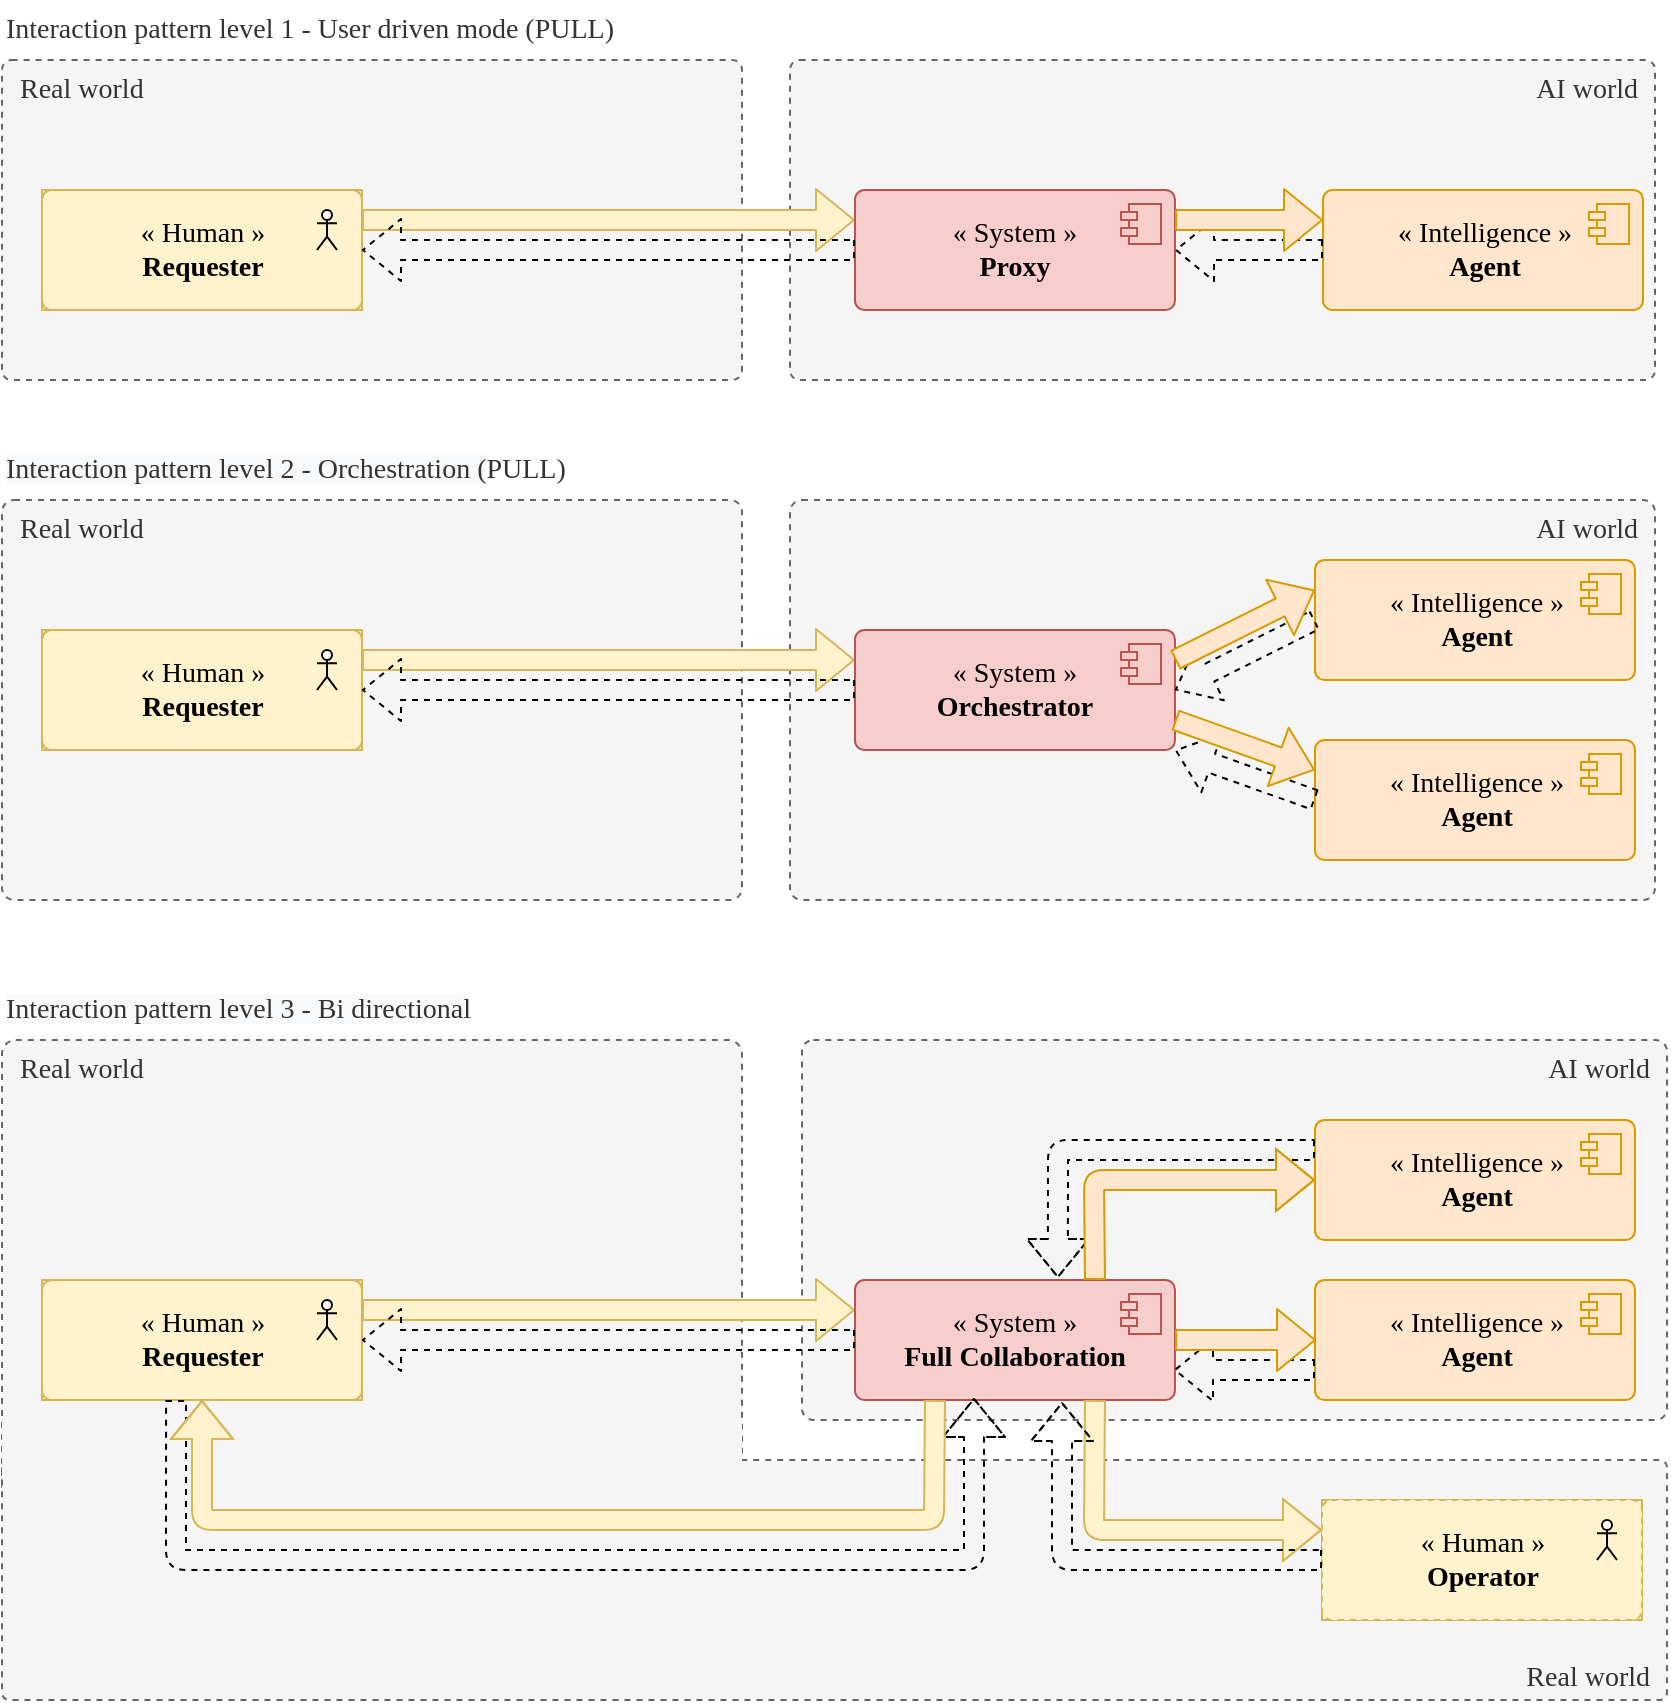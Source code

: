 <mxfile version="14.1.8" type="device"><diagram id="a-CaedanU1fa_GDUMsFC" name="Interaction level Human vs Machine"><mxGraphModel dx="1018" dy="687" grid="1" gridSize="10" guides="1" tooltips="1" connect="1" arrows="1" fold="1" page="1" pageScale="1" pageWidth="827" pageHeight="1169" math="0" shadow="0"><root><mxCell id="0"/><mxCell id="1" parent="0"/><mxCell id="GWrzijJ7edxngt3WK4G--118" value="AI world&amp;nbsp;&amp;nbsp;" style="rounded=1;whiteSpace=wrap;html=1;dashed=1;verticalAlign=top;align=right;fontSize=14;fontFamily=Lexend;arcSize=3;fontSource=https%3A%2F%2Ffonts.googleapis.com%2Fcss%3Ffamily%3DLexend;fillColor=#f5f5f5;strokeColor=#666666;fontColor=#333333;" vertex="1" parent="1"><mxGeometry x="414" y="270" width="432.51" height="200" as="geometry"/></mxCell><mxCell id="GWrzijJ7edxngt3WK4G--114" value="&lt;span&gt;&amp;nbsp; Real world&amp;nbsp;&amp;nbsp;&lt;/span&gt;" style="rounded=1;whiteSpace=wrap;html=1;dashed=1;verticalAlign=top;align=left;fontSize=14;fontFamily=Lexend;arcSize=3;fontSource=https%3A%2F%2Ffonts.googleapis.com%2Fcss%3Ffamily%3DLexend;fillColor=#f5f5f5;strokeColor=#666666;fontColor=#333333;" vertex="1" parent="1"><mxGeometry x="20" y="270" width="370" height="200" as="geometry"/></mxCell><mxCell id="GWrzijJ7edxngt3WK4G--112" value="&lt;span&gt;&amp;nbsp; Real world&amp;nbsp;&amp;nbsp;&lt;/span&gt;" style="rounded=1;whiteSpace=wrap;html=1;dashed=1;verticalAlign=top;align=left;fontSize=14;fontFamily=Lexend;arcSize=3;fontSource=https%3A%2F%2Ffonts.googleapis.com%2Fcss%3Ffamily%3DLexend;fillColor=#f5f5f5;strokeColor=#666666;fontColor=#333333;" vertex="1" parent="1"><mxGeometry x="20" y="540" width="370" height="230" as="geometry"/></mxCell><mxCell id="GWrzijJ7edxngt3WK4G--111" value="AI world&amp;nbsp;&amp;nbsp;" style="rounded=1;whiteSpace=wrap;html=1;dashed=1;verticalAlign=top;align=right;fontSize=14;fontFamily=Lexend;arcSize=3;fontSource=https%3A%2F%2Ffonts.googleapis.com%2Fcss%3Ffamily%3DLexend;fillColor=#f5f5f5;strokeColor=#666666;fontColor=#333333;" vertex="1" parent="1"><mxGeometry x="420" y="540" width="432.51" height="190" as="geometry"/></mxCell><mxCell id="GWrzijJ7edxngt3WK4G--1" value="Real world&amp;nbsp;&amp;nbsp;" style="rounded=1;whiteSpace=wrap;html=1;dashed=1;verticalAlign=bottom;align=right;fontSize=14;fontFamily=Lexend;arcSize=3;fontSource=https%3A%2F%2Ffonts.googleapis.com%2Fcss%3Ffamily%3DLexend;fillColor=#f5f5f5;strokeColor=#666666;fontColor=#333333;" vertex="1" parent="1"><mxGeometry x="20" y="750" width="832.51" height="120" as="geometry"/></mxCell><mxCell id="GWrzijJ7edxngt3WK4G--64" value="" style="group;fillColor=#fff2cc;strokeColor=#d6b656;" vertex="1" connectable="0" parent="1"><mxGeometry x="680" y="770" width="160" height="60" as="geometry"/></mxCell><mxCell id="GWrzijJ7edxngt3WK4G--65" value="« Human »&lt;br style=&quot;font-size: 14px&quot;&gt;&lt;b style=&quot;font-size: 14px&quot;&gt;Operator&lt;/b&gt;" style="html=1;dropTarget=0;fontSize=14;fontFamily=Cabin;rounded=1;arcSize=8;fontSource=https%3A%2F%2Ffonts.googleapis.com%2Fcss%3Ffamily%3DCabin;dashed=1;fillColor=#fff2cc;strokeColor=#d6b656;" vertex="1" parent="GWrzijJ7edxngt3WK4G--64"><mxGeometry width="160" height="60" as="geometry"/></mxCell><mxCell id="GWrzijJ7edxngt3WK4G--66" value="" style="shape=umlActor;verticalLabelPosition=bottom;verticalAlign=top;html=1;outlineConnect=0;align=right;" vertex="1" parent="GWrzijJ7edxngt3WK4G--64"><mxGeometry x="137.5" y="10" width="10" height="20" as="geometry"/></mxCell><mxCell id="GWrzijJ7edxngt3WK4G--72" value="" style="shape=flexArrow;endArrow=classic;html=1;strokeWidth=1;strokeColor=#d6b656;fontSize=14;fontFamily=Cabin;fillColor=#fff2cc;fontSource=https%3A%2F%2Ffonts.googleapis.com%2Fcss%3Ffamily%3DCabin;entryX=0;entryY=0.25;entryDx=0;entryDy=0;exitX=1;exitY=0.25;exitDx=0;exitDy=0;" edge="1" parent="1" source="GWrzijJ7edxngt3WK4G--78" target="GWrzijJ7edxngt3WK4G--75"><mxGeometry width="50" height="50" relative="1" as="geometry"><mxPoint x="350" y="345" as="sourcePoint"/><mxPoint x="910" y="635" as="targetPoint"/><Array as="points"/></mxGeometry></mxCell><mxCell id="GWrzijJ7edxngt3WK4G--73" value="« Intelligence »&lt;br style=&quot;font-size: 14px&quot;&gt;&lt;b&gt;Agent&lt;/b&gt;" style="html=1;dropTarget=0;fontSize=14;fontFamily=Cabin;rounded=1;arcSize=8;fontSource=https%3A%2F%2Ffonts.googleapis.com%2Fcss%3Ffamily%3DCabin;fillColor=#ffe6cc;strokeColor=#d79b00;" vertex="1" parent="1"><mxGeometry x="676.5" y="300" width="160" height="60" as="geometry"/></mxCell><mxCell id="GWrzijJ7edxngt3WK4G--74" value="" style="shape=component;jettyWidth=8;jettyHeight=4;fontSize=14;fontFamily=Cabin;fontSource=https%3A%2F%2Ffonts.googleapis.com%2Fcss%3Ffamily%3DCabin;fillColor=#ffe6cc;strokeColor=#d79b00;" vertex="1" parent="GWrzijJ7edxngt3WK4G--73"><mxGeometry x="1" width="20" height="20" relative="1" as="geometry"><mxPoint x="-27" y="7" as="offset"/></mxGeometry></mxCell><mxCell id="GWrzijJ7edxngt3WK4G--75" value="« System »&lt;br style=&quot;font-size: 14px&quot;&gt;&lt;b style=&quot;font-size: 14px&quot;&gt;Orchestrator&lt;/b&gt;" style="html=1;dropTarget=0;fontSize=14;fontFamily=Cabin;rounded=1;arcSize=8;fontSource=https%3A%2F%2Ffonts.googleapis.com%2Fcss%3Ffamily%3DCabin;fillColor=#f8cecc;strokeColor=#b85450;" vertex="1" parent="1"><mxGeometry x="446.49" y="335" width="160" height="60" as="geometry"/></mxCell><mxCell id="GWrzijJ7edxngt3WK4G--76" value="" style="shape=component;jettyWidth=8;jettyHeight=4;fontSize=14;fontFamily=Cabin;fontSource=https%3A%2F%2Ffonts.googleapis.com%2Fcss%3Ffamily%3DCabin;fillColor=#f8cecc;strokeColor=#b85450;" vertex="1" parent="GWrzijJ7edxngt3WK4G--75"><mxGeometry x="1" width="20" height="20" relative="1" as="geometry"><mxPoint x="-27" y="7" as="offset"/></mxGeometry></mxCell><mxCell id="GWrzijJ7edxngt3WK4G--77" value="" style="group;fillColor=#fff2cc;strokeColor=#d6b656;" vertex="1" connectable="0" parent="1"><mxGeometry x="40" y="335" width="160" height="60" as="geometry"/></mxCell><mxCell id="GWrzijJ7edxngt3WK4G--78" value="« Human »&lt;br style=&quot;font-size: 14px&quot;&gt;&lt;b style=&quot;font-size: 14px&quot;&gt;Requester&lt;/b&gt;" style="html=1;dropTarget=0;fontSize=14;fontFamily=Cabin;rounded=1;arcSize=8;fontSource=https%3A%2F%2Ffonts.googleapis.com%2Fcss%3Ffamily%3DCabin;fillColor=#fff2cc;strokeColor=#d6b656;" vertex="1" parent="GWrzijJ7edxngt3WK4G--77"><mxGeometry width="160" height="60" as="geometry"/></mxCell><mxCell id="GWrzijJ7edxngt3WK4G--79" value="" style="shape=umlActor;verticalLabelPosition=bottom;verticalAlign=top;html=1;outlineConnect=0;align=right;" vertex="1" parent="GWrzijJ7edxngt3WK4G--77"><mxGeometry x="137.5" y="10" width="10" height="20" as="geometry"/></mxCell><mxCell id="GWrzijJ7edxngt3WK4G--82" value="" style="shape=flexArrow;endArrow=classic;html=1;strokeWidth=1;fontSize=14;fontFamily=Cabin;fontSource=https%3A%2F%2Ffonts.googleapis.com%2Fcss%3Ffamily%3DCabin;dashed=1;entryX=1;entryY=0.5;entryDx=0;entryDy=0;exitX=0;exitY=0.5;exitDx=0;exitDy=0;" edge="1" parent="1" source="GWrzijJ7edxngt3WK4G--75" target="GWrzijJ7edxngt3WK4G--78"><mxGeometry width="50" height="50" relative="1" as="geometry"><mxPoint x="210" y="525" as="sourcePoint"/><mxPoint x="456.49" y="525" as="targetPoint"/><Array as="points"/></mxGeometry></mxCell><mxCell id="GWrzijJ7edxngt3WK4G--83" value="" style="shape=flexArrow;endArrow=classic;html=1;strokeWidth=1;fontSize=14;fontFamily=Cabin;fontSource=https%3A%2F%2Ffonts.googleapis.com%2Fcss%3Ffamily%3DCabin;dashed=1;exitX=0;exitY=0.5;exitDx=0;exitDy=0;entryX=1;entryY=0.5;entryDx=0;entryDy=0;" edge="1" parent="1" source="GWrzijJ7edxngt3WK4G--73" target="GWrzijJ7edxngt3WK4G--75"><mxGeometry width="50" height="50" relative="1" as="geometry"><mxPoint x="456.49" y="385" as="sourcePoint"/><mxPoint x="610" y="375" as="targetPoint"/><Array as="points"/></mxGeometry></mxCell><mxCell id="GWrzijJ7edxngt3WK4G--84" value="« Intelligence »&lt;br style=&quot;font-size: 14px&quot;&gt;&lt;b&gt;Agent&lt;/b&gt;" style="html=1;dropTarget=0;fontSize=14;fontFamily=Cabin;rounded=1;arcSize=8;fontSource=https%3A%2F%2Ffonts.googleapis.com%2Fcss%3Ffamily%3DCabin;fillColor=#ffe6cc;strokeColor=#d79b00;" vertex="1" parent="1"><mxGeometry x="676.5" y="390" width="160" height="60" as="geometry"/></mxCell><mxCell id="GWrzijJ7edxngt3WK4G--85" value="" style="shape=component;jettyWidth=8;jettyHeight=4;fontSize=14;fontFamily=Cabin;fontSource=https%3A%2F%2Ffonts.googleapis.com%2Fcss%3Ffamily%3DCabin;fillColor=#ffe6cc;strokeColor=#d79b00;" vertex="1" parent="GWrzijJ7edxngt3WK4G--84"><mxGeometry x="1" width="20" height="20" relative="1" as="geometry"><mxPoint x="-27" y="7" as="offset"/></mxGeometry></mxCell><mxCell id="GWrzijJ7edxngt3WK4G--87" value="" style="shape=flexArrow;endArrow=classic;html=1;strokeWidth=1;fontSize=14;fontFamily=Cabin;fontSource=https%3A%2F%2Ffonts.googleapis.com%2Fcss%3Ffamily%3DCabin;dashed=1;exitX=0;exitY=0.5;exitDx=0;exitDy=0;entryX=1;entryY=1;entryDx=0;entryDy=0;" edge="1" parent="1" source="GWrzijJ7edxngt3WK4G--84" target="GWrzijJ7edxngt3WK4G--75"><mxGeometry width="50" height="50" relative="1" as="geometry"><mxPoint x="456.49" y="425" as="sourcePoint"/><mxPoint x="606.49" y="415" as="targetPoint"/><Array as="points"/></mxGeometry></mxCell><mxCell id="GWrzijJ7edxngt3WK4G--81" value="" style="shape=flexArrow;endArrow=classic;html=1;strokeWidth=1;strokeColor=#d79b00;fontSize=14;fontFamily=Cabin;fillColor=#ffe6cc;fontSource=https%3A%2F%2Ffonts.googleapis.com%2Fcss%3Ffamily%3DCabin;entryX=0;entryY=0.25;entryDx=0;entryDy=0;exitX=1;exitY=0.25;exitDx=0;exitDy=0;" edge="1" parent="1" source="GWrzijJ7edxngt3WK4G--75" target="GWrzijJ7edxngt3WK4G--73"><mxGeometry width="50" height="50" relative="1" as="geometry"><mxPoint x="210" y="370" as="sourcePoint"/><mxPoint x="456.49" y="370" as="targetPoint"/><Array as="points"/></mxGeometry></mxCell><mxCell id="GWrzijJ7edxngt3WK4G--86" value="" style="shape=flexArrow;endArrow=classic;html=1;strokeWidth=1;strokeColor=#d79b00;fontSize=14;fontFamily=Cabin;fillColor=#ffe6cc;fontSource=https%3A%2F%2Ffonts.googleapis.com%2Fcss%3Ffamily%3DCabin;entryX=0;entryY=0.25;entryDx=0;entryDy=0;exitX=1;exitY=0.75;exitDx=0;exitDy=0;" edge="1" parent="1" target="GWrzijJ7edxngt3WK4G--84" source="GWrzijJ7edxngt3WK4G--75"><mxGeometry width="50" height="50" relative="1" as="geometry"><mxPoint x="606.49" y="385" as="sourcePoint"/><mxPoint x="456.49" y="410" as="targetPoint"/><Array as="points"/></mxGeometry></mxCell><mxCell id="GWrzijJ7edxngt3WK4G--88" value="&lt;span style=&quot;color: rgb(51 , 51 , 51) ; font-family: &amp;#34;lexend&amp;#34; ; font-size: 14px ; font-style: normal ; font-weight: 400 ; letter-spacing: normal ; text-align: right ; text-indent: 0px ; text-transform: none ; word-spacing: 0px ; background-color: rgb(248 , 249 , 250) ; display: inline ; float: none&quot;&gt;Interaction pattern level 2 - Orchestration (&lt;/span&gt;&lt;span style=&quot;color: rgb(51 , 51 , 51) ; font-family: &amp;#34;lexend&amp;#34; ; font-size: 14px ; text-align: right&quot;&gt;PULL)&lt;/span&gt;" style="text;whiteSpace=wrap;html=1;" vertex="1" parent="1"><mxGeometry x="20" y="240" width="480" height="30" as="geometry"/></mxCell><mxCell id="GWrzijJ7edxngt3WK4G--89" value="" style="shape=flexArrow;endArrow=classic;html=1;strokeWidth=1;strokeColor=#d6b656;fontSize=14;fontFamily=Cabin;fillColor=#fff2cc;fontSource=https%3A%2F%2Ffonts.googleapis.com%2Fcss%3Ffamily%3DCabin;entryX=0;entryY=0.25;entryDx=0;entryDy=0;exitX=1;exitY=0.25;exitDx=0;exitDy=0;" edge="1" parent="1" source="GWrzijJ7edxngt3WK4G--95" target="GWrzijJ7edxngt3WK4G--92"><mxGeometry width="50" height="50" relative="1" as="geometry"><mxPoint x="350" y="670" as="sourcePoint"/><mxPoint x="910" y="960" as="targetPoint"/><Array as="points"/></mxGeometry></mxCell><mxCell id="GWrzijJ7edxngt3WK4G--90" value="« Intelligence »&lt;br style=&quot;font-size: 14px&quot;&gt;&lt;b&gt;Agent&lt;/b&gt;" style="html=1;dropTarget=0;fontSize=14;fontFamily=Cabin;rounded=1;arcSize=8;fontSource=https%3A%2F%2Ffonts.googleapis.com%2Fcss%3Ffamily%3DCabin;fillColor=#ffe6cc;strokeColor=#d79b00;" vertex="1" parent="1"><mxGeometry x="676.5" y="580" width="160" height="60" as="geometry"/></mxCell><mxCell id="GWrzijJ7edxngt3WK4G--91" value="" style="shape=component;jettyWidth=8;jettyHeight=4;fontSize=14;fontFamily=Cabin;fontSource=https%3A%2F%2Ffonts.googleapis.com%2Fcss%3Ffamily%3DCabin;fillColor=#ffe6cc;strokeColor=#d79b00;" vertex="1" parent="GWrzijJ7edxngt3WK4G--90"><mxGeometry x="1" width="20" height="20" relative="1" as="geometry"><mxPoint x="-27" y="7" as="offset"/></mxGeometry></mxCell><mxCell id="GWrzijJ7edxngt3WK4G--92" value="« System »&lt;br style=&quot;font-size: 14px&quot;&gt;&lt;b style=&quot;font-size: 14px&quot;&gt;Full Collaboration&lt;/b&gt;" style="html=1;dropTarget=0;fontSize=14;fontFamily=Cabin;rounded=1;arcSize=8;fontSource=https%3A%2F%2Ffonts.googleapis.com%2Fcss%3Ffamily%3DCabin;fillColor=#f8cecc;strokeColor=#b85450;" vertex="1" parent="1"><mxGeometry x="446.49" y="660" width="160" height="60" as="geometry"/></mxCell><mxCell id="GWrzijJ7edxngt3WK4G--93" value="" style="shape=component;jettyWidth=8;jettyHeight=4;fontSize=14;fontFamily=Cabin;fontSource=https%3A%2F%2Ffonts.googleapis.com%2Fcss%3Ffamily%3DCabin;fillColor=#f8cecc;strokeColor=#b85450;" vertex="1" parent="GWrzijJ7edxngt3WK4G--92"><mxGeometry x="1" width="20" height="20" relative="1" as="geometry"><mxPoint x="-27" y="7" as="offset"/></mxGeometry></mxCell><mxCell id="GWrzijJ7edxngt3WK4G--94" value="" style="group;fillColor=#fff2cc;strokeColor=#d6b656;" vertex="1" connectable="0" parent="1"><mxGeometry x="40" y="660" width="160" height="60" as="geometry"/></mxCell><mxCell id="GWrzijJ7edxngt3WK4G--95" value="« Human »&lt;br style=&quot;font-size: 14px&quot;&gt;&lt;b style=&quot;font-size: 14px&quot;&gt;Requester&lt;/b&gt;" style="html=1;dropTarget=0;fontSize=14;fontFamily=Cabin;rounded=1;arcSize=8;fontSource=https%3A%2F%2Ffonts.googleapis.com%2Fcss%3Ffamily%3DCabin;fillColor=#fff2cc;strokeColor=#d6b656;" vertex="1" parent="GWrzijJ7edxngt3WK4G--94"><mxGeometry width="160" height="60" as="geometry"/></mxCell><mxCell id="GWrzijJ7edxngt3WK4G--96" value="" style="shape=umlActor;verticalLabelPosition=bottom;verticalAlign=top;html=1;outlineConnect=0;align=right;" vertex="1" parent="GWrzijJ7edxngt3WK4G--94"><mxGeometry x="137.5" y="10" width="10" height="20" as="geometry"/></mxCell><mxCell id="GWrzijJ7edxngt3WK4G--97" value="" style="shape=flexArrow;endArrow=classic;html=1;strokeWidth=1;fontSize=14;fontFamily=Cabin;fontSource=https%3A%2F%2Ffonts.googleapis.com%2Fcss%3Ffamily%3DCabin;dashed=1;entryX=1;entryY=0.5;entryDx=0;entryDy=0;exitX=0;exitY=0.5;exitDx=0;exitDy=0;" edge="1" parent="1" source="GWrzijJ7edxngt3WK4G--92" target="GWrzijJ7edxngt3WK4G--95"><mxGeometry width="50" height="50" relative="1" as="geometry"><mxPoint x="210" y="850" as="sourcePoint"/><mxPoint x="456.49" y="850" as="targetPoint"/><Array as="points"/></mxGeometry></mxCell><mxCell id="GWrzijJ7edxngt3WK4G--98" value="" style="shape=flexArrow;endArrow=classic;html=1;strokeWidth=1;fontSize=14;fontFamily=Cabin;fontSource=https%3A%2F%2Ffonts.googleapis.com%2Fcss%3Ffamily%3DCabin;dashed=1;exitX=0;exitY=0.25;exitDx=0;exitDy=0;entryX=0.634;entryY=-0.017;entryDx=0;entryDy=0;entryPerimeter=0;" edge="1" parent="1" source="GWrzijJ7edxngt3WK4G--90" target="GWrzijJ7edxngt3WK4G--92"><mxGeometry width="50" height="50" relative="1" as="geometry"><mxPoint x="456.49" y="685" as="sourcePoint"/><mxPoint x="606" y="675" as="targetPoint"/><Array as="points"><mxPoint x="548" y="595"/></Array></mxGeometry></mxCell><mxCell id="GWrzijJ7edxngt3WK4G--99" value="« Intelligence »&lt;br style=&quot;font-size: 14px&quot;&gt;&lt;b&gt;Agent&lt;/b&gt;" style="html=1;dropTarget=0;fontSize=14;fontFamily=Cabin;rounded=1;arcSize=8;fontSource=https%3A%2F%2Ffonts.googleapis.com%2Fcss%3Ffamily%3DCabin;fillColor=#ffe6cc;strokeColor=#d79b00;" vertex="1" parent="1"><mxGeometry x="676.5" y="660" width="160" height="60" as="geometry"/></mxCell><mxCell id="GWrzijJ7edxngt3WK4G--100" value="" style="shape=component;jettyWidth=8;jettyHeight=4;fontSize=14;fontFamily=Cabin;fontSource=https%3A%2F%2Ffonts.googleapis.com%2Fcss%3Ffamily%3DCabin;fillColor=#ffe6cc;strokeColor=#d79b00;" vertex="1" parent="GWrzijJ7edxngt3WK4G--99"><mxGeometry x="1" width="20" height="20" relative="1" as="geometry"><mxPoint x="-27" y="7" as="offset"/></mxGeometry></mxCell><mxCell id="GWrzijJ7edxngt3WK4G--101" value="" style="shape=flexArrow;endArrow=classic;html=1;strokeWidth=1;fontSize=14;fontFamily=Cabin;fontSource=https%3A%2F%2Ffonts.googleapis.com%2Fcss%3Ffamily%3DCabin;dashed=1;exitX=0;exitY=0.75;exitDx=0;exitDy=0;" edge="1" parent="1" source="GWrzijJ7edxngt3WK4G--99"><mxGeometry width="50" height="50" relative="1" as="geometry"><mxPoint x="456.49" y="710" as="sourcePoint"/><mxPoint x="606" y="705" as="targetPoint"/><Array as="points"/></mxGeometry></mxCell><mxCell id="GWrzijJ7edxngt3WK4G--102" value="" style="shape=flexArrow;endArrow=classic;html=1;strokeWidth=1;strokeColor=#d79b00;fontSize=14;fontFamily=Cabin;fillColor=#ffe6cc;fontSource=https%3A%2F%2Ffonts.googleapis.com%2Fcss%3Ffamily%3DCabin;entryX=0;entryY=0.5;entryDx=0;entryDy=0;exitX=0.75;exitY=0;exitDx=0;exitDy=0;" edge="1" parent="1" source="GWrzijJ7edxngt3WK4G--92" target="GWrzijJ7edxngt3WK4G--90"><mxGeometry width="50" height="50" relative="1" as="geometry"><mxPoint x="210" y="670" as="sourcePoint"/><mxPoint x="456.49" y="670" as="targetPoint"/><Array as="points"><mxPoint x="566" y="610"/></Array></mxGeometry></mxCell><mxCell id="GWrzijJ7edxngt3WK4G--103" value="" style="shape=flexArrow;endArrow=classic;html=1;strokeWidth=1;strokeColor=#d79b00;fontSize=14;fontFamily=Cabin;fillColor=#ffe6cc;fontSource=https%3A%2F%2Ffonts.googleapis.com%2Fcss%3Ffamily%3DCabin;" edge="1" parent="1" source="GWrzijJ7edxngt3WK4G--92"><mxGeometry width="50" height="50" relative="1" as="geometry"><mxPoint x="606.49" y="690" as="sourcePoint"/><mxPoint x="677" y="690" as="targetPoint"/><Array as="points"/></mxGeometry></mxCell><mxCell id="GWrzijJ7edxngt3WK4G--104" value="&lt;span style=&quot;color: rgb(51 , 51 , 51) ; font-family: &amp;#34;lexend&amp;#34; ; font-size: 14px ; font-style: normal ; font-weight: 400 ; letter-spacing: normal ; text-align: right ; text-indent: 0px ; text-transform: none ; word-spacing: 0px ; background-color: rgb(248 , 249 , 250) ; display: inline ; float: none&quot;&gt;Interaction pattern level 3 - Bi directional&lt;/span&gt;" style="text;whiteSpace=wrap;html=1;" vertex="1" parent="1"><mxGeometry x="20" y="510" width="480" height="30" as="geometry"/></mxCell><mxCell id="GWrzijJ7edxngt3WK4G--108" value="" style="shape=flexArrow;endArrow=classic;html=1;strokeWidth=1;strokeColor=#d6b656;fontSize=14;fontFamily=Cabin;fillColor=#fff2cc;fontSource=https%3A%2F%2Ffonts.googleapis.com%2Fcss%3Ffamily%3DCabin;entryX=0;entryY=0.25;entryDx=0;entryDy=0;exitX=0.75;exitY=1;exitDx=0;exitDy=0;" edge="1" parent="1" source="GWrzijJ7edxngt3WK4G--92" target="GWrzijJ7edxngt3WK4G--65"><mxGeometry width="50" height="50" relative="1" as="geometry"><mxPoint x="210" y="685" as="sourcePoint"/><mxPoint x="456.49" y="685" as="targetPoint"/><Array as="points"><mxPoint x="566" y="785"/></Array></mxGeometry></mxCell><mxCell id="GWrzijJ7edxngt3WK4G--110" value="" style="shape=flexArrow;endArrow=classic;html=1;strokeWidth=1;fontSize=14;fontFamily=Cabin;fontSource=https%3A%2F%2Ffonts.googleapis.com%2Fcss%3Ffamily%3DCabin;dashed=1;entryX=0.647;entryY=1.017;entryDx=0;entryDy=0;exitX=0;exitY=0.5;exitDx=0;exitDy=0;entryPerimeter=0;" edge="1" parent="1" source="GWrzijJ7edxngt3WK4G--65" target="GWrzijJ7edxngt3WK4G--92"><mxGeometry width="50" height="50" relative="1" as="geometry"><mxPoint x="456.49" y="700" as="sourcePoint"/><mxPoint x="210" y="700" as="targetPoint"/><Array as="points"><mxPoint x="550" y="800"/></Array></mxGeometry></mxCell><mxCell id="GWrzijJ7edxngt3WK4G--113" value="" style="rounded=1;whiteSpace=wrap;html=1;dashed=1;verticalAlign=top;align=left;fontSize=14;fontFamily=Lexend;arcSize=3;fontSource=https%3A%2F%2Ffonts.googleapis.com%2Fcss%3Ffamily%3DLexend;fillColor=#f5f5f5;fontColor=#333333;strokeColor=none;" vertex="1" parent="1"><mxGeometry x="20" y="730" width="370" height="30" as="geometry"/></mxCell><mxCell id="GWrzijJ7edxngt3WK4G--106" value="" style="shape=flexArrow;endArrow=classic;html=1;strokeWidth=1;fontSize=14;fontFamily=Cabin;fontSource=https%3A%2F%2Ffonts.googleapis.com%2Fcss%3Ffamily%3DCabin;dashed=1;exitX=0.419;exitY=1;exitDx=0;exitDy=0;exitPerimeter=0;entryX=0.372;entryY=0.983;entryDx=0;entryDy=0;entryPerimeter=0;" edge="1" parent="1" source="GWrzijJ7edxngt3WK4G--95" target="GWrzijJ7edxngt3WK4G--92"><mxGeometry width="50" height="50" relative="1" as="geometry"><mxPoint x="456.49" y="700" as="sourcePoint"/><mxPoint x="210" y="700" as="targetPoint"/><Array as="points"><mxPoint x="107" y="800"/><mxPoint x="506" y="800"/></Array></mxGeometry></mxCell><mxCell id="GWrzijJ7edxngt3WK4G--105" value="" style="shape=flexArrow;endArrow=classic;html=1;strokeWidth=1;strokeColor=#d6b656;fontSize=14;fontFamily=Cabin;fillColor=#fff2cc;fontSource=https%3A%2F%2Ffonts.googleapis.com%2Fcss%3Ffamily%3DCabin;entryX=0.5;entryY=1;entryDx=0;entryDy=0;exitX=0.25;exitY=1;exitDx=0;exitDy=0;" edge="1" parent="1" source="GWrzijJ7edxngt3WK4G--92" target="GWrzijJ7edxngt3WK4G--95"><mxGeometry width="50" height="50" relative="1" as="geometry"><mxPoint x="210" y="685" as="sourcePoint"/><mxPoint x="456.49" y="685" as="targetPoint"/><Array as="points"><mxPoint x="486" y="780"/><mxPoint x="120" y="780"/></Array></mxGeometry></mxCell><mxCell id="GWrzijJ7edxngt3WK4G--119" value="AI world&amp;nbsp;&amp;nbsp;" style="rounded=1;whiteSpace=wrap;html=1;dashed=1;verticalAlign=top;align=right;fontSize=14;fontFamily=Lexend;arcSize=3;fontSource=https%3A%2F%2Ffonts.googleapis.com%2Fcss%3Ffamily%3DLexend;fillColor=#f5f5f5;strokeColor=#666666;fontColor=#333333;" vertex="1" parent="1"><mxGeometry x="414" y="50" width="432.51" height="160" as="geometry"/></mxCell><mxCell id="GWrzijJ7edxngt3WK4G--120" value="&lt;span&gt;&amp;nbsp; Real world&amp;nbsp;&amp;nbsp;&lt;/span&gt;" style="rounded=1;whiteSpace=wrap;html=1;dashed=1;verticalAlign=top;align=left;fontSize=14;fontFamily=Lexend;arcSize=3;fontSource=https%3A%2F%2Ffonts.googleapis.com%2Fcss%3Ffamily%3DLexend;fillColor=#f5f5f5;strokeColor=#666666;fontColor=#333333;" vertex="1" parent="1"><mxGeometry x="20" y="50" width="370" height="160" as="geometry"/></mxCell><mxCell id="GWrzijJ7edxngt3WK4G--121" value="" style="shape=flexArrow;endArrow=classic;html=1;strokeWidth=1;strokeColor=#d6b656;fontSize=14;fontFamily=Cabin;fillColor=#fff2cc;fontSource=https%3A%2F%2Ffonts.googleapis.com%2Fcss%3Ffamily%3DCabin;entryX=0;entryY=0.25;entryDx=0;entryDy=0;exitX=1;exitY=0.25;exitDx=0;exitDy=0;" edge="1" parent="1" source="GWrzijJ7edxngt3WK4G--127" target="GWrzijJ7edxngt3WK4G--124"><mxGeometry width="50" height="50" relative="1" as="geometry"><mxPoint x="350" y="125" as="sourcePoint"/><mxPoint x="910" y="415" as="targetPoint"/><Array as="points"/></mxGeometry></mxCell><mxCell id="GWrzijJ7edxngt3WK4G--122" value="« Intelligence »&lt;br style=&quot;font-size: 14px&quot;&gt;&lt;b&gt;Agent&lt;/b&gt;" style="html=1;dropTarget=0;fontSize=14;fontFamily=Cabin;rounded=1;arcSize=8;fontSource=https%3A%2F%2Ffonts.googleapis.com%2Fcss%3Ffamily%3DCabin;fillColor=#ffe6cc;strokeColor=#d79b00;" vertex="1" parent="1"><mxGeometry x="680.51" y="115" width="160" height="60" as="geometry"/></mxCell><mxCell id="GWrzijJ7edxngt3WK4G--123" value="" style="shape=component;jettyWidth=8;jettyHeight=4;fontSize=14;fontFamily=Cabin;fontSource=https%3A%2F%2Ffonts.googleapis.com%2Fcss%3Ffamily%3DCabin;fillColor=#ffe6cc;strokeColor=#d79b00;" vertex="1" parent="GWrzijJ7edxngt3WK4G--122"><mxGeometry x="1" width="20" height="20" relative="1" as="geometry"><mxPoint x="-27" y="7" as="offset"/></mxGeometry></mxCell><mxCell id="GWrzijJ7edxngt3WK4G--124" value="« System »&lt;br style=&quot;font-size: 14px&quot;&gt;&lt;b style=&quot;font-size: 14px&quot;&gt;Proxy&lt;/b&gt;" style="html=1;dropTarget=0;fontSize=14;fontFamily=Cabin;rounded=1;arcSize=8;fontSource=https%3A%2F%2Ffonts.googleapis.com%2Fcss%3Ffamily%3DCabin;fillColor=#f8cecc;strokeColor=#b85450;" vertex="1" parent="1"><mxGeometry x="446.49" y="115" width="160" height="60" as="geometry"/></mxCell><mxCell id="GWrzijJ7edxngt3WK4G--125" value="" style="shape=component;jettyWidth=8;jettyHeight=4;fontSize=14;fontFamily=Cabin;fontSource=https%3A%2F%2Ffonts.googleapis.com%2Fcss%3Ffamily%3DCabin;fillColor=#f8cecc;strokeColor=#b85450;" vertex="1" parent="GWrzijJ7edxngt3WK4G--124"><mxGeometry x="1" width="20" height="20" relative="1" as="geometry"><mxPoint x="-27" y="7" as="offset"/></mxGeometry></mxCell><mxCell id="GWrzijJ7edxngt3WK4G--126" value="" style="group;fillColor=#fff2cc;strokeColor=#d6b656;" vertex="1" connectable="0" parent="1"><mxGeometry x="40" y="115" width="160" height="60" as="geometry"/></mxCell><mxCell id="GWrzijJ7edxngt3WK4G--127" value="« Human »&lt;br style=&quot;font-size: 14px&quot;&gt;&lt;b style=&quot;font-size: 14px&quot;&gt;Requester&lt;/b&gt;" style="html=1;dropTarget=0;fontSize=14;fontFamily=Cabin;rounded=1;arcSize=8;fontSource=https%3A%2F%2Ffonts.googleapis.com%2Fcss%3Ffamily%3DCabin;fillColor=#fff2cc;strokeColor=#d6b656;" vertex="1" parent="GWrzijJ7edxngt3WK4G--126"><mxGeometry width="160" height="60" as="geometry"/></mxCell><mxCell id="GWrzijJ7edxngt3WK4G--128" value="" style="shape=umlActor;verticalLabelPosition=bottom;verticalAlign=top;html=1;outlineConnect=0;align=right;" vertex="1" parent="GWrzijJ7edxngt3WK4G--126"><mxGeometry x="137.5" y="10" width="10" height="20" as="geometry"/></mxCell><mxCell id="GWrzijJ7edxngt3WK4G--129" value="" style="shape=flexArrow;endArrow=classic;html=1;strokeWidth=1;fontSize=14;fontFamily=Cabin;fontSource=https%3A%2F%2Ffonts.googleapis.com%2Fcss%3Ffamily%3DCabin;dashed=1;entryX=1;entryY=0.5;entryDx=0;entryDy=0;exitX=0;exitY=0.5;exitDx=0;exitDy=0;" edge="1" parent="1" source="GWrzijJ7edxngt3WK4G--124" target="GWrzijJ7edxngt3WK4G--127"><mxGeometry width="50" height="50" relative="1" as="geometry"><mxPoint x="210" y="305" as="sourcePoint"/><mxPoint x="456.49" y="305" as="targetPoint"/><Array as="points"/></mxGeometry></mxCell><mxCell id="GWrzijJ7edxngt3WK4G--130" value="" style="shape=flexArrow;endArrow=classic;html=1;strokeWidth=1;fontSize=14;fontFamily=Cabin;fontSource=https%3A%2F%2Ffonts.googleapis.com%2Fcss%3Ffamily%3DCabin;dashed=1;exitX=0;exitY=0.5;exitDx=0;exitDy=0;entryX=1;entryY=0.5;entryDx=0;entryDy=0;" edge="1" parent="1" source="GWrzijJ7edxngt3WK4G--122" target="GWrzijJ7edxngt3WK4G--124"><mxGeometry width="50" height="50" relative="1" as="geometry"><mxPoint x="456.49" y="165" as="sourcePoint"/><mxPoint x="610" y="155" as="targetPoint"/><Array as="points"/></mxGeometry></mxCell><mxCell id="GWrzijJ7edxngt3WK4G--134" value="" style="shape=flexArrow;endArrow=classic;html=1;strokeWidth=1;strokeColor=#d79b00;fontSize=14;fontFamily=Cabin;fillColor=#ffe6cc;fontSource=https%3A%2F%2Ffonts.googleapis.com%2Fcss%3Ffamily%3DCabin;entryX=0;entryY=0.25;entryDx=0;entryDy=0;exitX=1;exitY=0.25;exitDx=0;exitDy=0;" edge="1" parent="1" source="GWrzijJ7edxngt3WK4G--124" target="GWrzijJ7edxngt3WK4G--122"><mxGeometry width="50" height="50" relative="1" as="geometry"><mxPoint x="210" y="150" as="sourcePoint"/><mxPoint x="456.49" y="150" as="targetPoint"/><Array as="points"/></mxGeometry></mxCell><mxCell id="GWrzijJ7edxngt3WK4G--136" value="&lt;span style=&quot;color: rgb(51 , 51 , 51) ; font-family: &amp;#34;lexend&amp;#34; ; font-size: 14px ; text-align: right&quot;&gt;Interaction pattern level 1 - User driven mode (&lt;/span&gt;&lt;span style=&quot;color: rgb(51 , 51 , 51) ; font-family: &amp;#34;lexend&amp;#34; ; font-size: 14px ; text-align: right&quot;&gt;PULL)&lt;br&gt;&lt;/span&gt;" style="text;whiteSpace=wrap;html=1;" vertex="1" parent="1"><mxGeometry x="20" y="20" width="480" height="30" as="geometry"/></mxCell></root></mxGraphModel></diagram></mxfile>